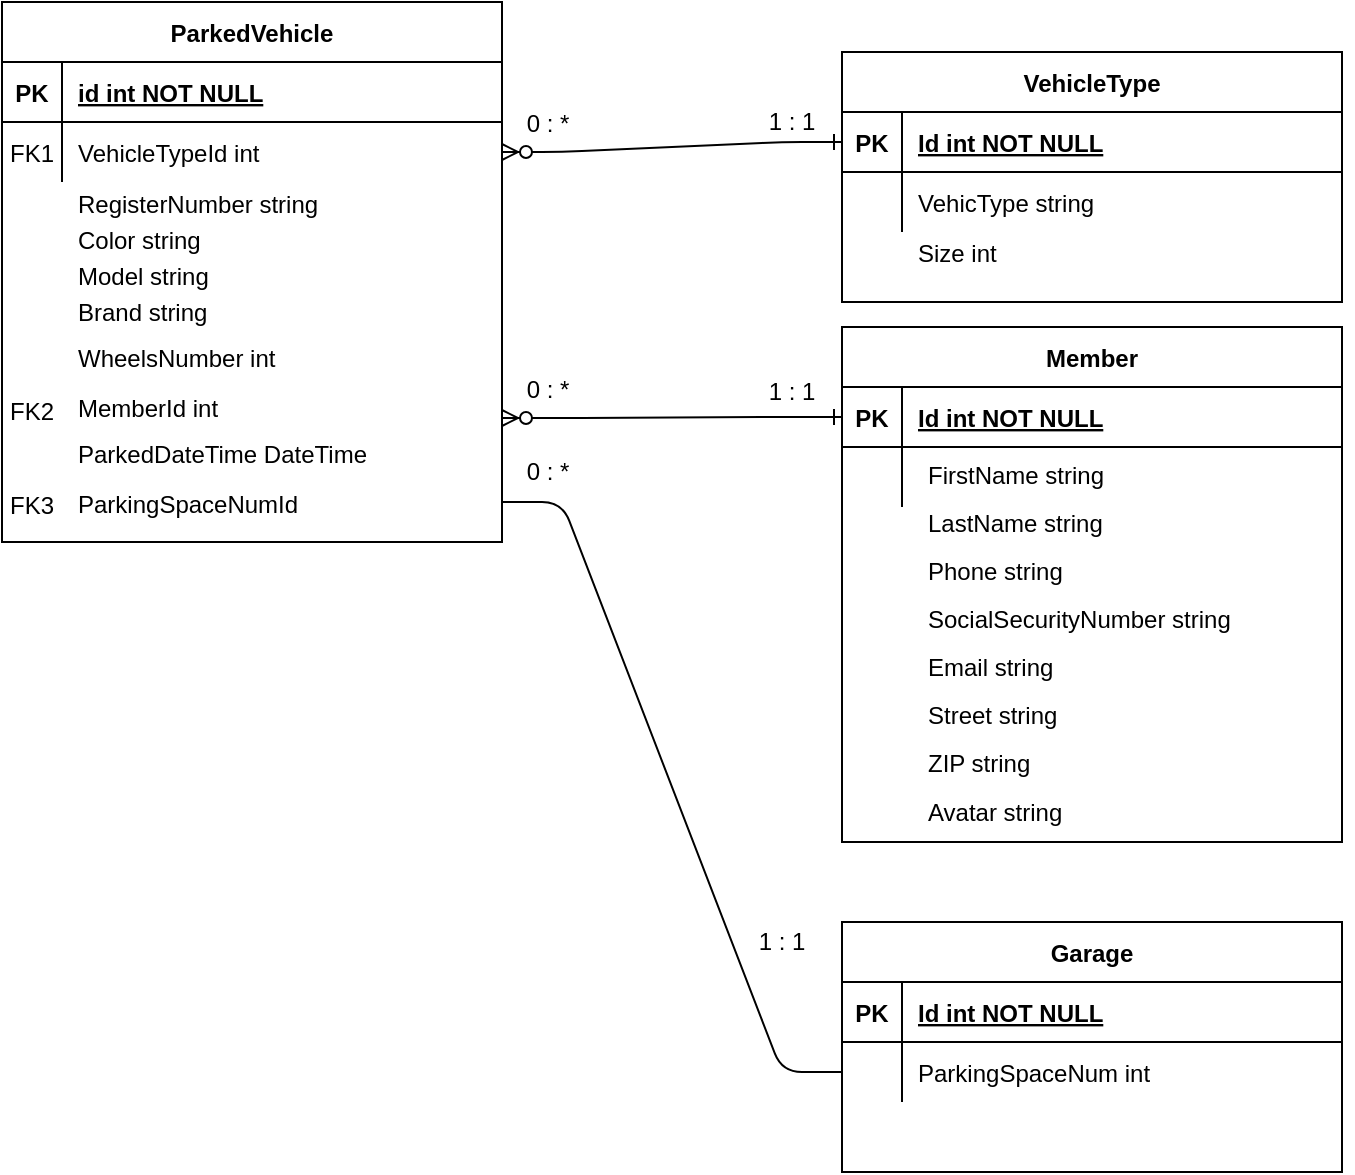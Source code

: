 <mxfile version="13.8.3" type="device"><diagram id="R2lEEEUBdFMjLlhIrx00" name="Page-1"><mxGraphModel dx="1422" dy="688" grid="1" gridSize="10" guides="1" tooltips="1" connect="1" arrows="1" fold="1" page="1" pageScale="1" pageWidth="850" pageHeight="1100" math="0" shadow="0" extFonts="Permanent Marker^https://fonts.googleapis.com/css?family=Permanent+Marker"><root><mxCell id="0"/><mxCell id="1" parent="0"/><mxCell id="C-vyLk0tnHw3VtMMgP7b-1" value="" style="edgeStyle=entityRelationEdgeStyle;endArrow=ERone;startArrow=ERzeroToMany;endFill=0;startFill=1;entryX=0;entryY=0.5;entryDx=0;entryDy=0;" parent="1" edge="1"><mxGeometry width="100" height="100" relative="1" as="geometry"><mxPoint x="310" y="288" as="sourcePoint"/><mxPoint x="480" y="287.5" as="targetPoint"/></mxGeometry></mxCell><mxCell id="C-vyLk0tnHw3VtMMgP7b-23" value="ParkedVehicle" style="shape=table;startSize=30;container=1;collapsible=1;childLayout=tableLayout;fixedRows=1;rowLines=0;fontStyle=1;align=center;resizeLast=1;" parent="1" vertex="1"><mxGeometry x="60" y="80" width="250" height="270" as="geometry"/></mxCell><mxCell id="C-vyLk0tnHw3VtMMgP7b-24" value="" style="shape=partialRectangle;collapsible=0;dropTarget=0;pointerEvents=0;fillColor=none;points=[[0,0.5],[1,0.5]];portConstraint=eastwest;top=0;left=0;right=0;bottom=1;" parent="C-vyLk0tnHw3VtMMgP7b-23" vertex="1"><mxGeometry y="30" width="250" height="30" as="geometry"/></mxCell><mxCell id="C-vyLk0tnHw3VtMMgP7b-25" value="PK" style="shape=partialRectangle;overflow=hidden;connectable=0;fillColor=none;top=0;left=0;bottom=0;right=0;fontStyle=1;" parent="C-vyLk0tnHw3VtMMgP7b-24" vertex="1"><mxGeometry width="30" height="30" as="geometry"/></mxCell><mxCell id="C-vyLk0tnHw3VtMMgP7b-26" value="id int NOT NULL " style="shape=partialRectangle;overflow=hidden;connectable=0;fillColor=none;top=0;left=0;bottom=0;right=0;align=left;spacingLeft=6;fontStyle=5;" parent="C-vyLk0tnHw3VtMMgP7b-24" vertex="1"><mxGeometry x="30" width="220" height="30" as="geometry"/></mxCell><mxCell id="C-vyLk0tnHw3VtMMgP7b-27" value="" style="shape=partialRectangle;collapsible=0;dropTarget=0;pointerEvents=0;fillColor=none;points=[[0,0.5],[1,0.5]];portConstraint=eastwest;top=0;left=0;right=0;bottom=0;" parent="C-vyLk0tnHw3VtMMgP7b-23" vertex="1"><mxGeometry y="60" width="250" height="30" as="geometry"/></mxCell><mxCell id="C-vyLk0tnHw3VtMMgP7b-28" value="" style="shape=partialRectangle;overflow=hidden;connectable=0;fillColor=none;top=0;left=0;bottom=0;right=0;" parent="C-vyLk0tnHw3VtMMgP7b-27" vertex="1"><mxGeometry width="30" height="30" as="geometry"/></mxCell><mxCell id="C-vyLk0tnHw3VtMMgP7b-29" value="VehicleTypeId int" style="shape=partialRectangle;overflow=hidden;connectable=0;fillColor=none;top=0;left=0;bottom=0;right=0;align=left;spacingLeft=6;" parent="C-vyLk0tnHw3VtMMgP7b-27" vertex="1"><mxGeometry x="30" width="220" height="30" as="geometry"/></mxCell><mxCell id="QqNzqw2DzFEVBb72WJGt-21" value="RegisterNumber string" style="shape=partialRectangle;overflow=hidden;connectable=0;fillColor=none;top=0;left=0;bottom=0;right=0;align=left;spacingLeft=6;" parent="1" vertex="1"><mxGeometry x="90" y="164" width="220" height="33" as="geometry"/></mxCell><mxCell id="QqNzqw2DzFEVBb72WJGt-22" value="Color string" style="shape=partialRectangle;overflow=hidden;connectable=0;fillColor=none;top=0;left=0;bottom=0;right=0;align=left;spacingLeft=6;" parent="1" vertex="1"><mxGeometry x="90" y="182" width="220" height="33" as="geometry"/></mxCell><mxCell id="QqNzqw2DzFEVBb72WJGt-23" value="Model string" style="shape=partialRectangle;overflow=hidden;connectable=0;fillColor=none;top=0;left=0;bottom=0;right=0;align=left;spacingLeft=6;" parent="1" vertex="1"><mxGeometry x="90" y="200" width="220" height="33" as="geometry"/></mxCell><mxCell id="QqNzqw2DzFEVBb72WJGt-24" value="Brand string" style="shape=partialRectangle;overflow=hidden;connectable=0;fillColor=none;top=0;left=0;bottom=0;right=0;align=left;spacingLeft=6;" parent="1" vertex="1"><mxGeometry x="90" y="218" width="220" height="33" as="geometry"/></mxCell><mxCell id="QqNzqw2DzFEVBb72WJGt-25" value="WheelsNumber int" style="shape=partialRectangle;overflow=hidden;connectable=0;fillColor=none;top=0;left=0;bottom=0;right=0;align=left;spacingLeft=6;" parent="1" vertex="1"><mxGeometry x="90" y="241" width="220" height="33" as="geometry"/></mxCell><mxCell id="QqNzqw2DzFEVBb72WJGt-26" value="VehicleType" style="shape=table;startSize=30;container=1;collapsible=1;childLayout=tableLayout;fixedRows=1;rowLines=0;fontStyle=1;align=center;resizeLast=1;" parent="1" vertex="1"><mxGeometry x="480" y="105" width="250" height="125" as="geometry"/></mxCell><mxCell id="QqNzqw2DzFEVBb72WJGt-27" value="" style="shape=partialRectangle;collapsible=0;dropTarget=0;pointerEvents=0;fillColor=none;points=[[0,0.5],[1,0.5]];portConstraint=eastwest;top=0;left=0;right=0;bottom=1;" parent="QqNzqw2DzFEVBb72WJGt-26" vertex="1"><mxGeometry y="30" width="250" height="30" as="geometry"/></mxCell><mxCell id="QqNzqw2DzFEVBb72WJGt-28" value="PK" style="shape=partialRectangle;overflow=hidden;connectable=0;fillColor=none;top=0;left=0;bottom=0;right=0;fontStyle=1;" parent="QqNzqw2DzFEVBb72WJGt-27" vertex="1"><mxGeometry width="30" height="30" as="geometry"/></mxCell><mxCell id="QqNzqw2DzFEVBb72WJGt-29" value="Id int NOT NULL " style="shape=partialRectangle;overflow=hidden;connectable=0;fillColor=none;top=0;left=0;bottom=0;right=0;align=left;spacingLeft=6;fontStyle=5;" parent="QqNzqw2DzFEVBb72WJGt-27" vertex="1"><mxGeometry x="30" width="220" height="30" as="geometry"/></mxCell><mxCell id="QqNzqw2DzFEVBb72WJGt-30" value="" style="shape=partialRectangle;collapsible=0;dropTarget=0;pointerEvents=0;fillColor=none;points=[[0,0.5],[1,0.5]];portConstraint=eastwest;top=0;left=0;right=0;bottom=0;" parent="QqNzqw2DzFEVBb72WJGt-26" vertex="1"><mxGeometry y="60" width="250" height="30" as="geometry"/></mxCell><mxCell id="QqNzqw2DzFEVBb72WJGt-31" value="" style="shape=partialRectangle;overflow=hidden;connectable=0;fillColor=none;top=0;left=0;bottom=0;right=0;" parent="QqNzqw2DzFEVBb72WJGt-30" vertex="1"><mxGeometry width="30" height="30" as="geometry"/></mxCell><mxCell id="QqNzqw2DzFEVBb72WJGt-32" value="VehicType string" style="shape=partialRectangle;overflow=hidden;connectable=0;fillColor=none;top=0;left=0;bottom=0;right=0;align=left;spacingLeft=6;" parent="QqNzqw2DzFEVBb72WJGt-30" vertex="1"><mxGeometry x="30" width="220" height="30" as="geometry"/></mxCell><mxCell id="QqNzqw2DzFEVBb72WJGt-36" value="" style="edgeStyle=entityRelationEdgeStyle;endArrow=ERone;startArrow=ERzeroToMany;endFill=0;startFill=1;entryX=0;entryY=0.5;entryDx=0;entryDy=0;exitX=1;exitY=0.5;exitDx=0;exitDy=0;" parent="1" source="C-vyLk0tnHw3VtMMgP7b-27" target="QqNzqw2DzFEVBb72WJGt-27" edge="1"><mxGeometry width="100" height="100" relative="1" as="geometry"><mxPoint x="310" y="150" as="sourcePoint"/><mxPoint x="490" y="150" as="targetPoint"/></mxGeometry></mxCell><mxCell id="QqNzqw2DzFEVBb72WJGt-37" value="FK2" style="shape=partialRectangle;overflow=hidden;connectable=0;fillColor=none;top=0;left=0;bottom=0;right=0;fontStyle=0;" parent="1" vertex="1"><mxGeometry x="60" y="269" width="30" height="30" as="geometry"/></mxCell><mxCell id="QqNzqw2DzFEVBb72WJGt-38" value="MemberId int" style="shape=partialRectangle;overflow=hidden;connectable=0;fillColor=none;top=0;left=0;bottom=0;right=0;align=left;spacingLeft=6;" parent="1" vertex="1"><mxGeometry x="90" y="266" width="220" height="33" as="geometry"/></mxCell><mxCell id="QqNzqw2DzFEVBb72WJGt-39" value="FK1" style="shape=partialRectangle;overflow=hidden;connectable=0;fillColor=none;top=0;left=0;bottom=0;right=0;fontStyle=0;" parent="1" vertex="1"><mxGeometry x="60" y="140" width="30" height="30" as="geometry"/></mxCell><mxCell id="QqNzqw2DzFEVBb72WJGt-50" value="0 : *" style="text;html=1;strokeColor=none;fillColor=none;align=center;verticalAlign=middle;whiteSpace=wrap;rounded=0;" parent="1" vertex="1"><mxGeometry x="303" y="264" width="60" height="20" as="geometry"/></mxCell><mxCell id="QqNzqw2DzFEVBb72WJGt-51" value="1 : 1" style="text;html=1;strokeColor=none;fillColor=none;align=center;verticalAlign=middle;whiteSpace=wrap;rounded=0;" parent="1" vertex="1"><mxGeometry x="425" y="130" width="60" height="20" as="geometry"/></mxCell><mxCell id="QqNzqw2DzFEVBb72WJGt-52" value="1 : 1" style="text;html=1;strokeColor=none;fillColor=none;align=center;verticalAlign=middle;whiteSpace=wrap;rounded=0;" parent="1" vertex="1"><mxGeometry x="425" y="265" width="60" height="20" as="geometry"/></mxCell><mxCell id="QqNzqw2DzFEVBb72WJGt-53" value="0 : *" style="text;html=1;strokeColor=none;fillColor=none;align=center;verticalAlign=middle;whiteSpace=wrap;rounded=0;" parent="1" vertex="1"><mxGeometry x="303" y="131" width="60" height="20" as="geometry"/></mxCell><mxCell id="QqNzqw2DzFEVBb72WJGt-54" value="ParkedDateTime DateTime " style="shape=partialRectangle;overflow=hidden;connectable=0;fillColor=none;top=0;left=0;bottom=0;right=0;align=left;spacingLeft=6;" parent="1" vertex="1"><mxGeometry x="90" y="289" width="220" height="33" as="geometry"/></mxCell><mxCell id="LoRq3zJxrGA6JPp-TzU2-1" value="Size int" style="shape=partialRectangle;overflow=hidden;connectable=0;fillColor=none;top=0;left=0;bottom=0;right=0;align=left;spacingLeft=6;" parent="1" vertex="1"><mxGeometry x="510" y="190" width="220" height="30" as="geometry"/></mxCell><mxCell id="C-vyLk0tnHw3VtMMgP7b-2" value="Member" style="shape=table;startSize=30;container=1;collapsible=1;childLayout=tableLayout;fixedRows=1;rowLines=0;fontStyle=1;align=center;resizeLast=1;" parent="1" vertex="1"><mxGeometry x="480" y="242.5" width="250" height="257.5" as="geometry"/></mxCell><mxCell id="C-vyLk0tnHw3VtMMgP7b-3" value="" style="shape=partialRectangle;collapsible=0;dropTarget=0;pointerEvents=0;fillColor=none;points=[[0,0.5],[1,0.5]];portConstraint=eastwest;top=0;left=0;right=0;bottom=1;" parent="C-vyLk0tnHw3VtMMgP7b-2" vertex="1"><mxGeometry y="30" width="250" height="30" as="geometry"/></mxCell><mxCell id="C-vyLk0tnHw3VtMMgP7b-4" value="PK" style="shape=partialRectangle;overflow=hidden;connectable=0;fillColor=none;top=0;left=0;bottom=0;right=0;fontStyle=1;" parent="C-vyLk0tnHw3VtMMgP7b-3" vertex="1"><mxGeometry width="30" height="30" as="geometry"/></mxCell><mxCell id="C-vyLk0tnHw3VtMMgP7b-5" value="Id int NOT NULL " style="shape=partialRectangle;overflow=hidden;connectable=0;fillColor=none;top=0;left=0;bottom=0;right=0;align=left;spacingLeft=6;fontStyle=5;" parent="C-vyLk0tnHw3VtMMgP7b-3" vertex="1"><mxGeometry x="30" width="220" height="30" as="geometry"/></mxCell><mxCell id="C-vyLk0tnHw3VtMMgP7b-6" value="" style="shape=partialRectangle;collapsible=0;dropTarget=0;pointerEvents=0;fillColor=none;points=[[0,0.5],[1,0.5]];portConstraint=eastwest;top=0;left=0;right=0;bottom=0;" parent="C-vyLk0tnHw3VtMMgP7b-2" vertex="1"><mxGeometry y="60" width="250" height="30" as="geometry"/></mxCell><mxCell id="C-vyLk0tnHw3VtMMgP7b-7" value="" style="shape=partialRectangle;overflow=hidden;connectable=0;fillColor=none;top=0;left=0;bottom=0;right=0;" parent="C-vyLk0tnHw3VtMMgP7b-6" vertex="1"><mxGeometry width="30" height="30" as="geometry"/></mxCell><mxCell id="C-vyLk0tnHw3VtMMgP7b-8" value="" style="shape=partialRectangle;overflow=hidden;connectable=0;fillColor=none;top=0;left=0;bottom=0;right=0;align=left;spacingLeft=6;" parent="C-vyLk0tnHw3VtMMgP7b-6" vertex="1"><mxGeometry x="30" width="220" height="30" as="geometry"/></mxCell><mxCell id="QqNzqw2DzFEVBb72WJGt-41" value="FirstName string" style="shape=partialRectangle;overflow=hidden;connectable=0;fillColor=none;top=0;left=0;bottom=0;right=0;align=left;spacingLeft=6;" parent="1" vertex="1"><mxGeometry x="515" y="301.114" width="220" height="30.058" as="geometry"/></mxCell><mxCell id="QqNzqw2DzFEVBb72WJGt-42" value="LastName string" style="shape=partialRectangle;overflow=hidden;connectable=0;fillColor=none;top=0;left=0;bottom=0;right=0;align=left;spacingLeft=6;" parent="1" vertex="1"><mxGeometry x="515" y="325" width="220" height="30.058" as="geometry"/></mxCell><mxCell id="QqNzqw2DzFEVBb72WJGt-44" value="Phone string" style="shape=partialRectangle;overflow=hidden;connectable=0;fillColor=none;top=0;left=0;bottom=0;right=0;align=left;spacingLeft=6;" parent="1" vertex="1"><mxGeometry x="515" y="349" width="220" height="30.058" as="geometry"/></mxCell><mxCell id="QqNzqw2DzFEVBb72WJGt-45" value="SocialSecurityNumber string" style="shape=partialRectangle;overflow=hidden;connectable=0;fillColor=none;top=0;left=0;bottom=0;right=0;align=left;spacingLeft=6;" parent="1" vertex="1"><mxGeometry x="515" y="373" width="220" height="30.058" as="geometry"/></mxCell><mxCell id="QqNzqw2DzFEVBb72WJGt-46" value="Email string" style="shape=partialRectangle;overflow=hidden;connectable=0;fillColor=none;top=0;left=0;bottom=0;right=0;align=left;spacingLeft=6;" parent="1" vertex="1"><mxGeometry x="515" y="397" width="220" height="30.058" as="geometry"/></mxCell><mxCell id="QqNzqw2DzFEVBb72WJGt-47" value="Street string" style="shape=partialRectangle;overflow=hidden;connectable=0;fillColor=none;top=0;left=0;bottom=0;right=0;align=left;spacingLeft=6;" parent="1" vertex="1"><mxGeometry x="515" y="421" width="220" height="30.058" as="geometry"/></mxCell><mxCell id="QqNzqw2DzFEVBb72WJGt-48" value="ZIP string" style="shape=partialRectangle;overflow=hidden;connectable=0;fillColor=none;top=0;left=0;bottom=0;right=0;align=left;spacingLeft=6;" parent="1" vertex="1"><mxGeometry x="515" y="445" width="220" height="30.058" as="geometry"/></mxCell><mxCell id="QqNzqw2DzFEVBb72WJGt-49" value="Avatar string" style="shape=partialRectangle;overflow=hidden;connectable=0;fillColor=none;top=0;left=0;bottom=0;right=0;align=left;spacingLeft=6;" parent="1" vertex="1"><mxGeometry x="515" y="469.441" width="220" height="30.058" as="geometry"/></mxCell><mxCell id="XmBvM6OIjBDXL_8Xsisi-1" value="Garage" style="shape=table;startSize=30;container=1;collapsible=1;childLayout=tableLayout;fixedRows=1;rowLines=0;fontStyle=1;align=center;resizeLast=1;" parent="1" vertex="1"><mxGeometry x="480" y="540" width="250" height="125" as="geometry"/></mxCell><mxCell id="XmBvM6OIjBDXL_8Xsisi-2" value="" style="shape=partialRectangle;collapsible=0;dropTarget=0;pointerEvents=0;fillColor=none;points=[[0,0.5],[1,0.5]];portConstraint=eastwest;top=0;left=0;right=0;bottom=1;" parent="XmBvM6OIjBDXL_8Xsisi-1" vertex="1"><mxGeometry y="30" width="250" height="30" as="geometry"/></mxCell><mxCell id="XmBvM6OIjBDXL_8Xsisi-3" value="PK" style="shape=partialRectangle;overflow=hidden;connectable=0;fillColor=none;top=0;left=0;bottom=0;right=0;fontStyle=1;" parent="XmBvM6OIjBDXL_8Xsisi-2" vertex="1"><mxGeometry width="30" height="30" as="geometry"/></mxCell><mxCell id="XmBvM6OIjBDXL_8Xsisi-4" value="Id int NOT NULL " style="shape=partialRectangle;overflow=hidden;connectable=0;fillColor=none;top=0;left=0;bottom=0;right=0;align=left;spacingLeft=6;fontStyle=5;" parent="XmBvM6OIjBDXL_8Xsisi-2" vertex="1"><mxGeometry x="30" width="220" height="30" as="geometry"/></mxCell><mxCell id="XmBvM6OIjBDXL_8Xsisi-5" value="" style="shape=partialRectangle;collapsible=0;dropTarget=0;pointerEvents=0;fillColor=none;points=[[0,0.5],[1,0.5]];portConstraint=eastwest;top=0;left=0;right=0;bottom=0;" parent="XmBvM6OIjBDXL_8Xsisi-1" vertex="1"><mxGeometry y="60" width="250" height="30" as="geometry"/></mxCell><mxCell id="XmBvM6OIjBDXL_8Xsisi-6" value="" style="shape=partialRectangle;overflow=hidden;connectable=0;fillColor=none;top=0;left=0;bottom=0;right=0;" parent="XmBvM6OIjBDXL_8Xsisi-5" vertex="1"><mxGeometry width="30" height="30" as="geometry"/></mxCell><mxCell id="XmBvM6OIjBDXL_8Xsisi-7" value="ParkingSpaceNum int" style="shape=partialRectangle;overflow=hidden;connectable=0;fillColor=none;top=0;left=0;bottom=0;right=0;align=left;spacingLeft=6;" parent="XmBvM6OIjBDXL_8Xsisi-5" vertex="1"><mxGeometry x="30" width="220" height="30" as="geometry"/></mxCell><mxCell id="XmBvM6OIjBDXL_8Xsisi-8" value="1 : 1" style="text;html=1;strokeColor=none;fillColor=none;align=center;verticalAlign=middle;whiteSpace=wrap;rounded=0;" parent="1" vertex="1"><mxGeometry x="420" y="540" width="60" height="20" as="geometry"/></mxCell><mxCell id="XmBvM6OIjBDXL_8Xsisi-10" value="0 : *" style="text;html=1;strokeColor=none;fillColor=none;align=center;verticalAlign=middle;whiteSpace=wrap;rounded=0;" parent="1" vertex="1"><mxGeometry x="303" y="305.0" width="60" height="20" as="geometry"/></mxCell><mxCell id="XmBvM6OIjBDXL_8Xsisi-12" value="" style="edgeStyle=entityRelationEdgeStyle;endArrow=none;startArrow=none;endFill=0;startFill=0;entryX=0;entryY=0.5;entryDx=0;entryDy=0;" parent="1" edge="1" target="XmBvM6OIjBDXL_8Xsisi-5"><mxGeometry width="100" height="100" relative="1" as="geometry"><mxPoint x="310" y="330" as="sourcePoint"/><mxPoint x="480" y="590" as="targetPoint"/></mxGeometry></mxCell><mxCell id="XmBvM6OIjBDXL_8Xsisi-14" value="ParkingSpaceNumId" style="shape=partialRectangle;overflow=hidden;connectable=0;fillColor=none;top=0;left=0;bottom=0;right=0;align=left;spacingLeft=6;" parent="1" vertex="1"><mxGeometry x="90" y="314" width="220" height="33" as="geometry"/></mxCell><mxCell id="XmBvM6OIjBDXL_8Xsisi-15" value="FK3" style="shape=partialRectangle;overflow=hidden;connectable=0;fillColor=none;top=0;left=0;bottom=0;right=0;fontStyle=0;" parent="1" vertex="1"><mxGeometry x="60" y="316" width="30" height="30" as="geometry"/></mxCell></root></mxGraphModel></diagram></mxfile>